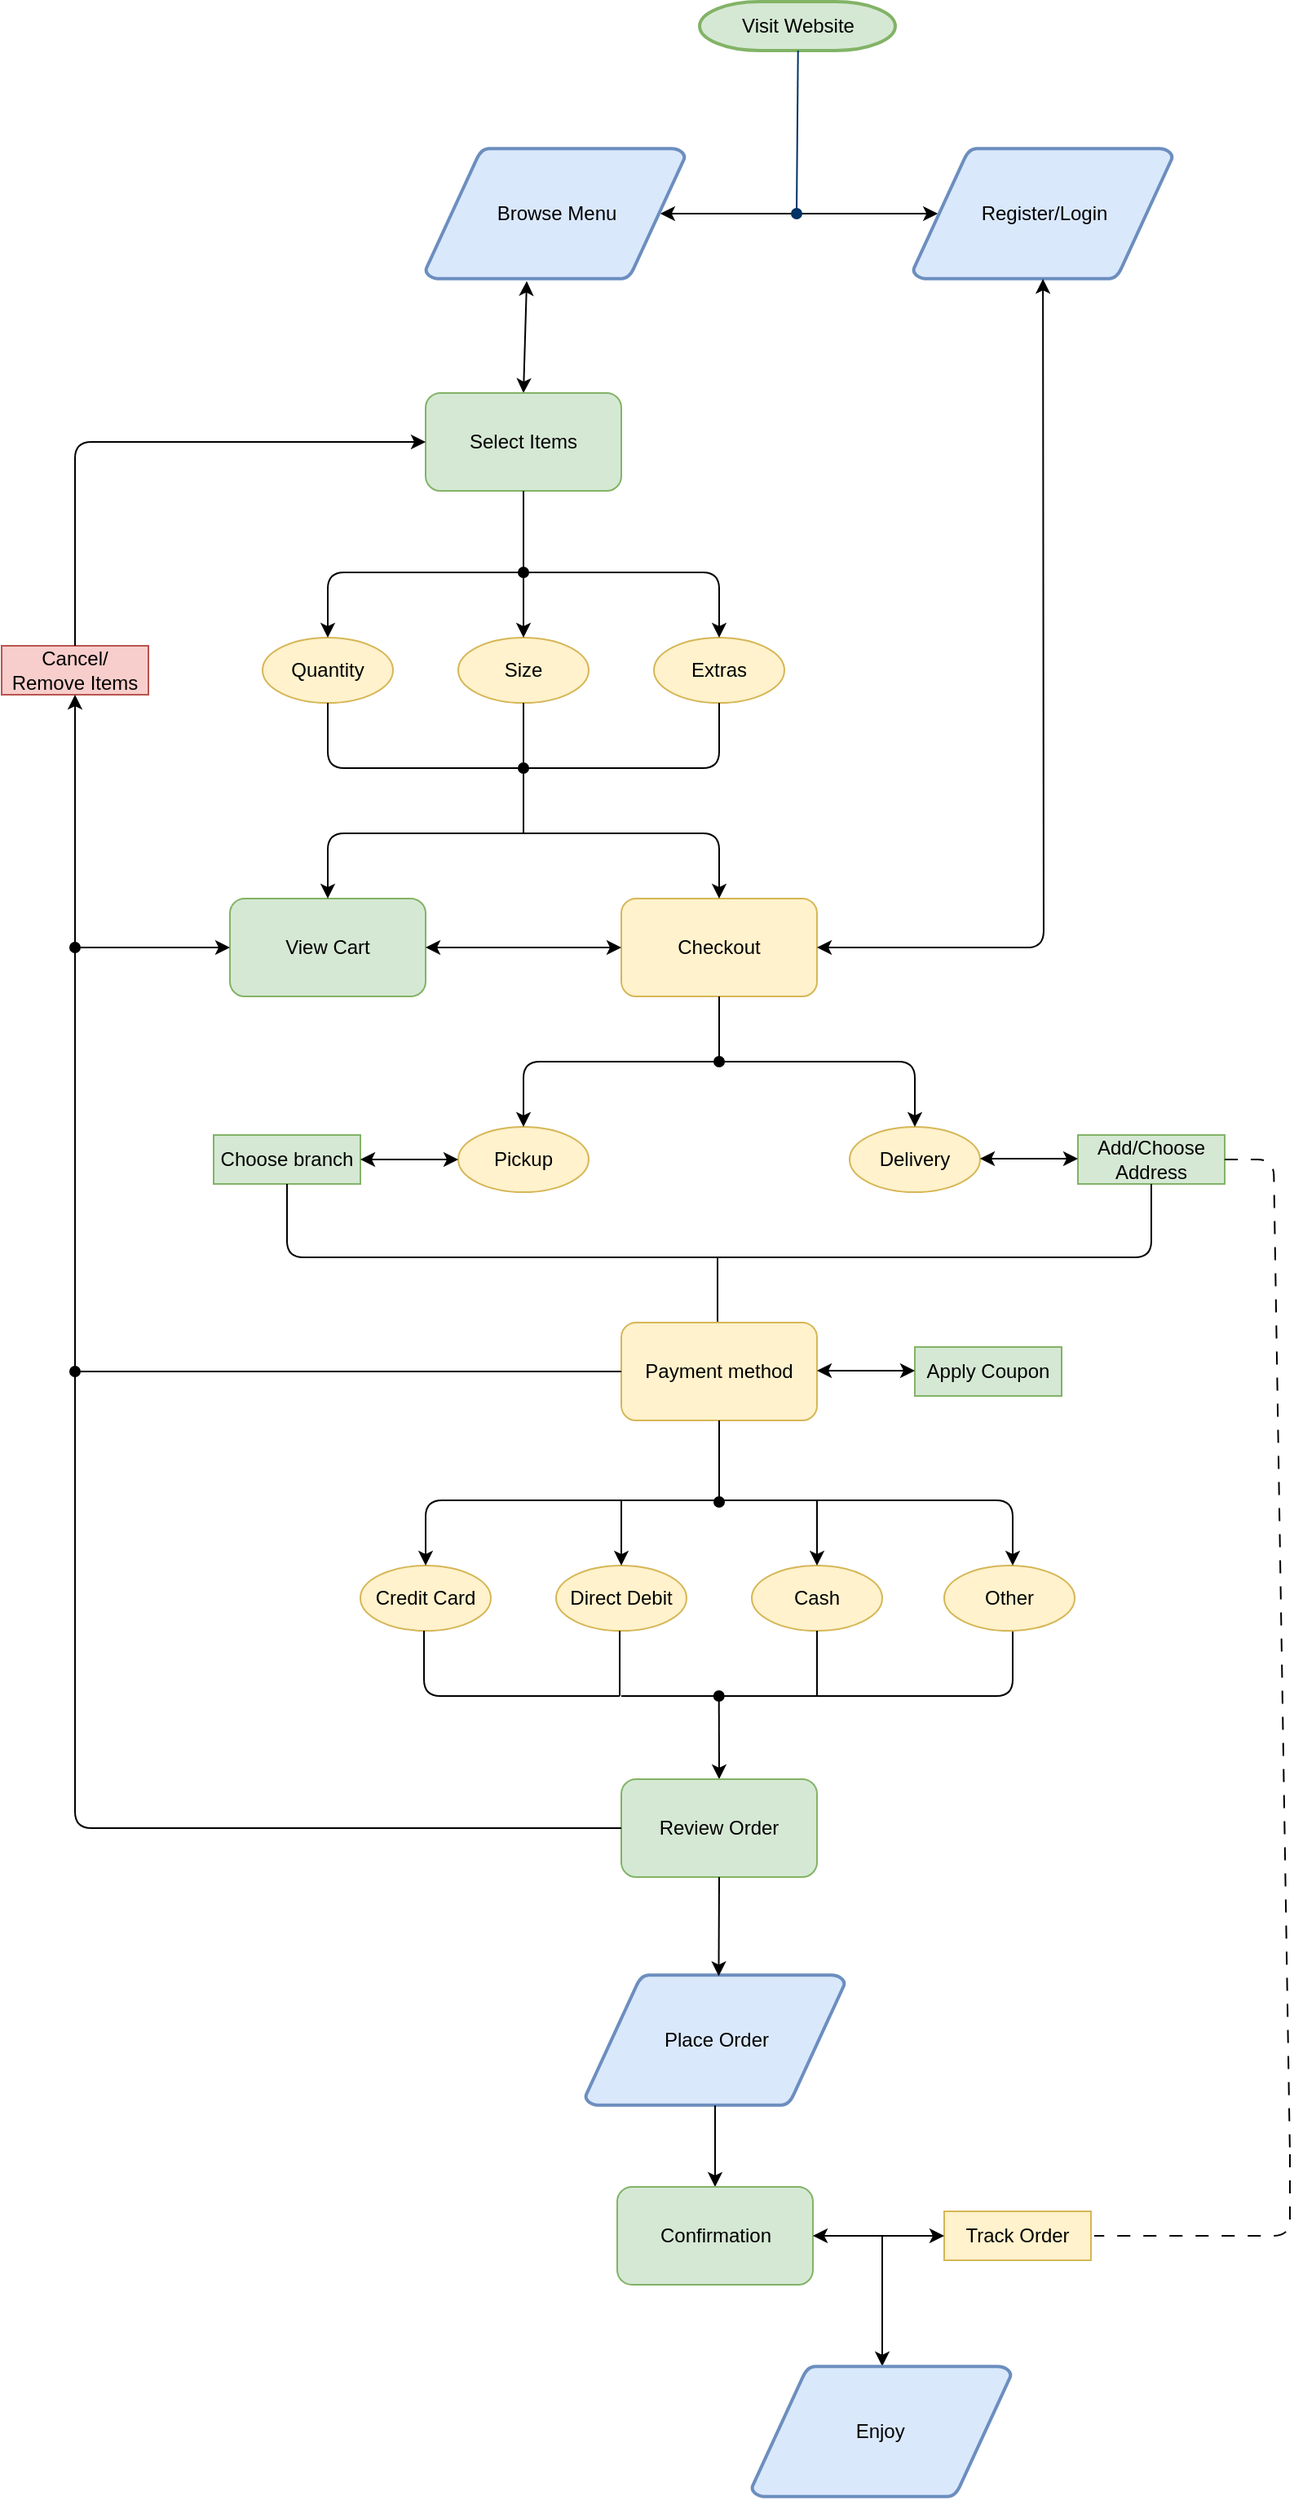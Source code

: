 <mxfile version="21.6.8" type="device">
  <diagram id="6a731a19-8d31-9384-78a2-239565b7b9f0" name="Page-1">
    <mxGraphModel dx="3448" dy="1970" grid="1" gridSize="10" guides="1" tooltips="1" connect="1" arrows="1" fold="1" page="1" pageScale="1" pageWidth="827" pageHeight="1169" background="none" math="0" shadow="0">
      <root>
        <mxCell id="0" />
        <mxCell id="1" parent="0" />
        <mxCell id="2" value="Visit Website" style="shape=mxgraph.flowchart.terminator;strokeWidth=2;gradientDirection=north;fontStyle=0;html=1;fillColor=#d5e8d4;strokeColor=#82b366;" parent="1" vertex="1">
          <mxGeometry x="842" y="310" width="120" height="30" as="geometry" />
        </mxCell>
        <mxCell id="YWEB4TC0dyfbt949Oh_O-57" style="edgeStyle=orthogonalEdgeStyle;rounded=0;orthogonalLoop=1;jettySize=auto;html=1;exitX=0.095;exitY=0.5;exitDx=0;exitDy=0;exitPerimeter=0;entryX=0.905;entryY=0.5;entryDx=0;entryDy=0;entryPerimeter=0;startArrow=classic;startFill=1;" edge="1" parent="1" source="5" target="3">
          <mxGeometry relative="1" as="geometry">
            <Array as="points">
              <mxPoint x="902" y="440" />
              <mxPoint x="902" y="440" />
            </Array>
          </mxGeometry>
        </mxCell>
        <mxCell id="5" value="Register/Login" style="shape=mxgraph.flowchart.data;strokeWidth=2;gradientDirection=north;fontStyle=0;html=1;fillColor=#dae8fc;strokeColor=#6c8ebf;" parent="1" vertex="1">
          <mxGeometry x="973" y="400" width="159" height="80" as="geometry" />
        </mxCell>
        <mxCell id="7" style="fontStyle=1;strokeColor=#003366;strokeWidth=1;html=1;endArrow=oval;endFill=1;" parent="1" edge="1">
          <mxGeometry relative="1" as="geometry">
            <mxPoint x="902.37" y="340" as="sourcePoint" />
            <mxPoint x="901.5" y="440" as="targetPoint" />
          </mxGeometry>
        </mxCell>
        <mxCell id="3" value="Browse Menu" style="shape=mxgraph.flowchart.data;strokeWidth=2;gradientDirection=north;fontStyle=0;html=1;fillColor=#dae8fc;strokeColor=#6c8ebf;" parent="1" vertex="1">
          <mxGeometry x="674" y="400" width="159" height="80" as="geometry" />
        </mxCell>
        <mxCell id="YWEB4TC0dyfbt949Oh_O-58" value="" style="endArrow=classic;startArrow=classic;html=1;rounded=0;entryX=0.39;entryY=1.017;entryDx=0;entryDy=0;entryPerimeter=0;" edge="1" parent="1" target="3">
          <mxGeometry width="50" height="50" relative="1" as="geometry">
            <mxPoint x="734" y="550" as="sourcePoint" />
            <mxPoint x="914" y="550" as="targetPoint" />
            <Array as="points" />
          </mxGeometry>
        </mxCell>
        <mxCell id="YWEB4TC0dyfbt949Oh_O-59" value="Select Items" style="rounded=1;whiteSpace=wrap;html=1;fillColor=#d5e8d4;strokeColor=#82b366;" vertex="1" parent="1">
          <mxGeometry x="674" y="550" width="120" height="60" as="geometry" />
        </mxCell>
        <mxCell id="YWEB4TC0dyfbt949Oh_O-60" value="" style="endArrow=none;html=1;rounded=0;entryX=0.5;entryY=1;entryDx=0;entryDy=0;endFill=0;startArrow=oval;startFill=1;" edge="1" parent="1" target="YWEB4TC0dyfbt949Oh_O-59">
          <mxGeometry width="50" height="50" relative="1" as="geometry">
            <mxPoint x="734" y="660" as="sourcePoint" />
            <mxPoint x="914" y="620" as="targetPoint" />
          </mxGeometry>
        </mxCell>
        <mxCell id="YWEB4TC0dyfbt949Oh_O-61" value="Quantity" style="ellipse;whiteSpace=wrap;html=1;fillColor=#fff2cc;strokeColor=#d6b656;" vertex="1" parent="1">
          <mxGeometry x="574" y="700" width="80" height="40" as="geometry" />
        </mxCell>
        <mxCell id="YWEB4TC0dyfbt949Oh_O-62" value="Size" style="ellipse;whiteSpace=wrap;html=1;fillColor=#fff2cc;strokeColor=#d6b656;" vertex="1" parent="1">
          <mxGeometry x="694" y="700" width="80" height="40" as="geometry" />
        </mxCell>
        <mxCell id="YWEB4TC0dyfbt949Oh_O-63" value="Extras" style="ellipse;whiteSpace=wrap;html=1;fillColor=#fff2cc;strokeColor=#d6b656;" vertex="1" parent="1">
          <mxGeometry x="814" y="700" width="80" height="40" as="geometry" />
        </mxCell>
        <mxCell id="YWEB4TC0dyfbt949Oh_O-64" value="" style="endArrow=classic;html=1;rounded=1;entryX=0.5;entryY=0;entryDx=0;entryDy=0;" edge="1" parent="1" target="YWEB4TC0dyfbt949Oh_O-63">
          <mxGeometry width="50" height="50" relative="1" as="geometry">
            <mxPoint x="734" y="660" as="sourcePoint" />
            <mxPoint x="914" y="620" as="targetPoint" />
            <Array as="points">
              <mxPoint x="854" y="660" />
            </Array>
          </mxGeometry>
        </mxCell>
        <mxCell id="YWEB4TC0dyfbt949Oh_O-65" value="" style="endArrow=classic;html=1;rounded=1;entryX=0.5;entryY=0;entryDx=0;entryDy=0;" edge="1" parent="1" target="YWEB4TC0dyfbt949Oh_O-61">
          <mxGeometry width="50" height="50" relative="1" as="geometry">
            <mxPoint x="734" y="660" as="sourcePoint" />
            <mxPoint x="914" y="620" as="targetPoint" />
            <Array as="points">
              <mxPoint x="614" y="660" />
            </Array>
          </mxGeometry>
        </mxCell>
        <mxCell id="YWEB4TC0dyfbt949Oh_O-66" value="" style="endArrow=classic;html=1;rounded=0;entryX=0.5;entryY=0;entryDx=0;entryDy=0;" edge="1" parent="1" target="YWEB4TC0dyfbt949Oh_O-62">
          <mxGeometry width="50" height="50" relative="1" as="geometry">
            <mxPoint x="734" y="660" as="sourcePoint" />
            <mxPoint x="914" y="620" as="targetPoint" />
          </mxGeometry>
        </mxCell>
        <mxCell id="YWEB4TC0dyfbt949Oh_O-68" value="" style="endArrow=none;html=1;rounded=1;exitX=0.5;exitY=1;exitDx=0;exitDy=0;endFill=0;" edge="1" parent="1" source="YWEB4TC0dyfbt949Oh_O-61">
          <mxGeometry width="50" height="50" relative="1" as="geometry">
            <mxPoint x="864" y="810" as="sourcePoint" />
            <mxPoint x="734" y="780" as="targetPoint" />
            <Array as="points">
              <mxPoint x="614" y="780" />
            </Array>
          </mxGeometry>
        </mxCell>
        <mxCell id="YWEB4TC0dyfbt949Oh_O-69" value="" style="endArrow=none;html=1;rounded=0;entryX=0.5;entryY=1;entryDx=0;entryDy=0;startArrow=oval;startFill=1;" edge="1" parent="1" target="YWEB4TC0dyfbt949Oh_O-62">
          <mxGeometry width="50" height="50" relative="1" as="geometry">
            <mxPoint x="734" y="780" as="sourcePoint" />
            <mxPoint x="914" y="760" as="targetPoint" />
          </mxGeometry>
        </mxCell>
        <mxCell id="YWEB4TC0dyfbt949Oh_O-70" value="" style="endArrow=none;html=1;rounded=1;entryX=0.5;entryY=1;entryDx=0;entryDy=0;" edge="1" parent="1" target="YWEB4TC0dyfbt949Oh_O-63">
          <mxGeometry width="50" height="50" relative="1" as="geometry">
            <mxPoint x="734" y="780" as="sourcePoint" />
            <mxPoint x="914" y="760" as="targetPoint" />
            <Array as="points">
              <mxPoint x="854" y="780" />
            </Array>
          </mxGeometry>
        </mxCell>
        <mxCell id="YWEB4TC0dyfbt949Oh_O-71" value="" style="endArrow=none;html=1;rounded=0;endFill=0;" edge="1" parent="1">
          <mxGeometry width="50" height="50" relative="1" as="geometry">
            <mxPoint x="734" y="780" as="sourcePoint" />
            <mxPoint x="734" y="820" as="targetPoint" />
          </mxGeometry>
        </mxCell>
        <mxCell id="YWEB4TC0dyfbt949Oh_O-72" value="View Cart" style="rounded=1;whiteSpace=wrap;html=1;fillColor=#d5e8d4;strokeColor=#82b366;" vertex="1" parent="1">
          <mxGeometry x="554" y="860" width="120" height="60" as="geometry" />
        </mxCell>
        <mxCell id="YWEB4TC0dyfbt949Oh_O-73" value="Checkout" style="rounded=1;whiteSpace=wrap;html=1;fillColor=#fff2cc;strokeColor=#d6b656;" vertex="1" parent="1">
          <mxGeometry x="794" y="860" width="120" height="60" as="geometry" />
        </mxCell>
        <mxCell id="YWEB4TC0dyfbt949Oh_O-74" value="" style="endArrow=classic;html=1;rounded=1;entryX=0.5;entryY=0;entryDx=0;entryDy=0;" edge="1" parent="1" target="YWEB4TC0dyfbt949Oh_O-72">
          <mxGeometry width="50" height="50" relative="1" as="geometry">
            <mxPoint x="734" y="820" as="sourcePoint" />
            <mxPoint x="914" y="710" as="targetPoint" />
            <Array as="points">
              <mxPoint x="614" y="820" />
            </Array>
          </mxGeometry>
        </mxCell>
        <mxCell id="YWEB4TC0dyfbt949Oh_O-75" value="" style="endArrow=classic;html=1;rounded=1;entryX=0.5;entryY=0;entryDx=0;entryDy=0;" edge="1" parent="1" target="YWEB4TC0dyfbt949Oh_O-73">
          <mxGeometry width="50" height="50" relative="1" as="geometry">
            <mxPoint x="734" y="820" as="sourcePoint" />
            <mxPoint x="914" y="710" as="targetPoint" />
            <Array as="points">
              <mxPoint x="854" y="820" />
            </Array>
          </mxGeometry>
        </mxCell>
        <mxCell id="YWEB4TC0dyfbt949Oh_O-76" value="" style="endArrow=classic;startArrow=classic;html=1;rounded=0;exitX=1;exitY=0.5;exitDx=0;exitDy=0;entryX=0;entryY=0.5;entryDx=0;entryDy=0;" edge="1" parent="1" source="YWEB4TC0dyfbt949Oh_O-72" target="YWEB4TC0dyfbt949Oh_O-73">
          <mxGeometry width="50" height="50" relative="1" as="geometry">
            <mxPoint x="864" y="900" as="sourcePoint" />
            <mxPoint x="914" y="850" as="targetPoint" />
          </mxGeometry>
        </mxCell>
        <mxCell id="YWEB4TC0dyfbt949Oh_O-77" value="" style="endArrow=classic;startArrow=classic;html=1;rounded=1;exitX=1;exitY=0.5;exitDx=0;exitDy=0;" edge="1" parent="1" source="YWEB4TC0dyfbt949Oh_O-73" target="5">
          <mxGeometry width="50" height="50" relative="1" as="geometry">
            <mxPoint x="864" y="900" as="sourcePoint" />
            <mxPoint x="914" y="850" as="targetPoint" />
            <Array as="points">
              <mxPoint x="1053" y="890" />
            </Array>
          </mxGeometry>
        </mxCell>
        <mxCell id="YWEB4TC0dyfbt949Oh_O-78" value="Cancel/&lt;br&gt;Remove Items" style="rounded=0;whiteSpace=wrap;html=1;fillColor=#f8cecc;strokeColor=#b85450;" vertex="1" parent="1">
          <mxGeometry x="414" y="705" width="90" height="30" as="geometry" />
        </mxCell>
        <mxCell id="YWEB4TC0dyfbt949Oh_O-79" value="" style="endArrow=classic;html=1;rounded=0;exitX=0;exitY=0.5;exitDx=0;exitDy=0;entryX=0.5;entryY=1;entryDx=0;entryDy=0;startArrow=classic;startFill=1;" edge="1" parent="1" source="YWEB4TC0dyfbt949Oh_O-72" target="YWEB4TC0dyfbt949Oh_O-78">
          <mxGeometry width="50" height="50" relative="1" as="geometry">
            <mxPoint x="604" y="760" as="sourcePoint" />
            <mxPoint x="654" y="710" as="targetPoint" />
            <Array as="points">
              <mxPoint x="459" y="890" />
            </Array>
          </mxGeometry>
        </mxCell>
        <mxCell id="YWEB4TC0dyfbt949Oh_O-80" value="" style="endArrow=classic;html=1;rounded=1;exitX=0.5;exitY=0;exitDx=0;exitDy=0;entryX=0;entryY=0.5;entryDx=0;entryDy=0;" edge="1" parent="1" source="YWEB4TC0dyfbt949Oh_O-78" target="YWEB4TC0dyfbt949Oh_O-59">
          <mxGeometry width="50" height="50" relative="1" as="geometry">
            <mxPoint x="604" y="760" as="sourcePoint" />
            <mxPoint x="654" y="710" as="targetPoint" />
            <Array as="points">
              <mxPoint x="459" y="580" />
            </Array>
          </mxGeometry>
        </mxCell>
        <mxCell id="YWEB4TC0dyfbt949Oh_O-83" value="Pickup" style="ellipse;whiteSpace=wrap;html=1;fillColor=#fff2cc;strokeColor=#d6b656;" vertex="1" parent="1">
          <mxGeometry x="694" y="1000" width="80" height="40" as="geometry" />
        </mxCell>
        <mxCell id="YWEB4TC0dyfbt949Oh_O-85" value="Delivery" style="ellipse;whiteSpace=wrap;html=1;fillColor=#fff2cc;strokeColor=#d6b656;" vertex="1" parent="1">
          <mxGeometry x="934" y="1000" width="80" height="40" as="geometry" />
        </mxCell>
        <mxCell id="YWEB4TC0dyfbt949Oh_O-86" value="" style="endArrow=classic;html=1;rounded=1;entryX=0.5;entryY=0;entryDx=0;entryDy=0;" edge="1" parent="1" target="YWEB4TC0dyfbt949Oh_O-85">
          <mxGeometry width="50" height="50" relative="1" as="geometry">
            <mxPoint x="854" y="960" as="sourcePoint" />
            <mxPoint x="1034" y="920" as="targetPoint" />
            <Array as="points">
              <mxPoint x="974" y="960" />
            </Array>
          </mxGeometry>
        </mxCell>
        <mxCell id="YWEB4TC0dyfbt949Oh_O-87" value="" style="endArrow=classic;html=1;rounded=1;entryX=0.5;entryY=0;entryDx=0;entryDy=0;" edge="1" parent="1" target="YWEB4TC0dyfbt949Oh_O-83">
          <mxGeometry width="50" height="50" relative="1" as="geometry">
            <mxPoint x="854" y="960" as="sourcePoint" />
            <mxPoint x="1034" y="920" as="targetPoint" />
            <Array as="points">
              <mxPoint x="734" y="960" />
            </Array>
          </mxGeometry>
        </mxCell>
        <mxCell id="YWEB4TC0dyfbt949Oh_O-89" value="" style="endArrow=oval;html=1;rounded=0;exitX=0.5;exitY=1;exitDx=0;exitDy=0;endFill=1;" edge="1" parent="1" source="YWEB4TC0dyfbt949Oh_O-73">
          <mxGeometry width="50" height="50" relative="1" as="geometry">
            <mxPoint x="604" y="880" as="sourcePoint" />
            <mxPoint x="854" y="960" as="targetPoint" />
          </mxGeometry>
        </mxCell>
        <mxCell id="YWEB4TC0dyfbt949Oh_O-91" value="Choose branch" style="rounded=0;whiteSpace=wrap;html=1;fillColor=#d5e8d4;strokeColor=#82b366;" vertex="1" parent="1">
          <mxGeometry x="544" y="1005" width="90" height="30" as="geometry" />
        </mxCell>
        <mxCell id="YWEB4TC0dyfbt949Oh_O-92" value="Add/Choose Address" style="rounded=0;whiteSpace=wrap;html=1;fillColor=#d5e8d4;strokeColor=#82b366;" vertex="1" parent="1">
          <mxGeometry x="1074" y="1005" width="90" height="30" as="geometry" />
        </mxCell>
        <mxCell id="YWEB4TC0dyfbt949Oh_O-93" value="" style="endArrow=classic;startArrow=classic;html=1;rounded=0;exitX=1;exitY=0.5;exitDx=0;exitDy=0;entryX=0;entryY=0.5;entryDx=0;entryDy=0;" edge="1" parent="1" source="YWEB4TC0dyfbt949Oh_O-91" target="YWEB4TC0dyfbt949Oh_O-83">
          <mxGeometry width="50" height="50" relative="1" as="geometry">
            <mxPoint x="694" y="860" as="sourcePoint" />
            <mxPoint x="744" y="810" as="targetPoint" />
          </mxGeometry>
        </mxCell>
        <mxCell id="YWEB4TC0dyfbt949Oh_O-94" value="" style="endArrow=classic;startArrow=classic;html=1;rounded=0;exitX=1;exitY=0.5;exitDx=0;exitDy=0;entryX=0;entryY=0.5;entryDx=0;entryDy=0;" edge="1" parent="1">
          <mxGeometry width="50" height="50" relative="1" as="geometry">
            <mxPoint x="1014" y="1019.5" as="sourcePoint" />
            <mxPoint x="1074" y="1019.5" as="targetPoint" />
          </mxGeometry>
        </mxCell>
        <mxCell id="YWEB4TC0dyfbt949Oh_O-95" value="" style="endArrow=none;html=1;rounded=1;exitX=0.5;exitY=1;exitDx=0;exitDy=0;endFill=0;" edge="1" parent="1" source="YWEB4TC0dyfbt949Oh_O-91">
          <mxGeometry width="50" height="50" relative="1" as="geometry">
            <mxPoint x="733" y="1040" as="sourcePoint" />
            <mxPoint x="853" y="1080" as="targetPoint" />
            <Array as="points">
              <mxPoint x="589" y="1080" />
            </Array>
          </mxGeometry>
        </mxCell>
        <mxCell id="YWEB4TC0dyfbt949Oh_O-96" value="" style="endArrow=none;html=1;rounded=1;entryX=0.5;entryY=1;entryDx=0;entryDy=0;" edge="1" parent="1" target="YWEB4TC0dyfbt949Oh_O-92">
          <mxGeometry width="50" height="50" relative="1" as="geometry">
            <mxPoint x="853" y="1080" as="sourcePoint" />
            <mxPoint x="973" y="1040" as="targetPoint" />
            <Array as="points">
              <mxPoint x="1119" y="1080" />
            </Array>
          </mxGeometry>
        </mxCell>
        <mxCell id="YWEB4TC0dyfbt949Oh_O-97" value="" style="endArrow=none;html=1;rounded=0;endFill=0;" edge="1" parent="1">
          <mxGeometry width="50" height="50" relative="1" as="geometry">
            <mxPoint x="853" y="1080" as="sourcePoint" />
            <mxPoint x="853" y="1120" as="targetPoint" />
          </mxGeometry>
        </mxCell>
        <mxCell id="YWEB4TC0dyfbt949Oh_O-98" value="Payment method" style="rounded=1;whiteSpace=wrap;html=1;fillColor=#fff2cc;strokeColor=#d6b656;" vertex="1" parent="1">
          <mxGeometry x="794" y="1120" width="120" height="60" as="geometry" />
        </mxCell>
        <mxCell id="YWEB4TC0dyfbt949Oh_O-99" value="Apply Coupon" style="rounded=0;whiteSpace=wrap;html=1;fillColor=#d5e8d4;strokeColor=#82b366;" vertex="1" parent="1">
          <mxGeometry x="974" y="1135" width="90" height="30" as="geometry" />
        </mxCell>
        <mxCell id="YWEB4TC0dyfbt949Oh_O-100" value="" style="endArrow=classic;startArrow=classic;html=1;rounded=0;exitX=1;exitY=0.5;exitDx=0;exitDy=0;entryX=0;entryY=0.5;entryDx=0;entryDy=0;" edge="1" parent="1">
          <mxGeometry width="50" height="50" relative="1" as="geometry">
            <mxPoint x="914" y="1149.5" as="sourcePoint" />
            <mxPoint x="974" y="1149.5" as="targetPoint" />
          </mxGeometry>
        </mxCell>
        <mxCell id="YWEB4TC0dyfbt949Oh_O-101" value="" style="endArrow=none;html=1;rounded=0;entryX=0.5;entryY=1;entryDx=0;entryDy=0;endFill=0;startArrow=oval;startFill=1;" edge="1" parent="1">
          <mxGeometry width="50" height="50" relative="1" as="geometry">
            <mxPoint x="854" y="1230" as="sourcePoint" />
            <mxPoint x="854" y="1180" as="targetPoint" />
          </mxGeometry>
        </mxCell>
        <mxCell id="YWEB4TC0dyfbt949Oh_O-102" value="Credit Card" style="ellipse;whiteSpace=wrap;html=1;fillColor=#fff2cc;strokeColor=#d6b656;" vertex="1" parent="1">
          <mxGeometry x="634" y="1269" width="80" height="40" as="geometry" />
        </mxCell>
        <mxCell id="YWEB4TC0dyfbt949Oh_O-103" value="Direct Debit" style="ellipse;whiteSpace=wrap;html=1;fillColor=#fff2cc;strokeColor=#d6b656;" vertex="1" parent="1">
          <mxGeometry x="754" y="1269" width="80" height="40" as="geometry" />
        </mxCell>
        <mxCell id="YWEB4TC0dyfbt949Oh_O-104" value="Cash" style="ellipse;whiteSpace=wrap;html=1;fillColor=#fff2cc;strokeColor=#d6b656;" vertex="1" parent="1">
          <mxGeometry x="874" y="1269" width="80" height="40" as="geometry" />
        </mxCell>
        <mxCell id="YWEB4TC0dyfbt949Oh_O-105" value="" style="endArrow=classic;html=1;rounded=0;entryX=0.5;entryY=0;entryDx=0;entryDy=0;" edge="1" parent="1" target="YWEB4TC0dyfbt949Oh_O-104">
          <mxGeometry width="50" height="50" relative="1" as="geometry">
            <mxPoint x="794" y="1229" as="sourcePoint" />
            <mxPoint x="974" y="1189" as="targetPoint" />
            <Array as="points">
              <mxPoint x="914" y="1229" />
            </Array>
          </mxGeometry>
        </mxCell>
        <mxCell id="YWEB4TC0dyfbt949Oh_O-106" value="" style="endArrow=classic;html=1;rounded=1;entryX=0.5;entryY=0;entryDx=0;entryDy=0;" edge="1" parent="1" target="YWEB4TC0dyfbt949Oh_O-102">
          <mxGeometry width="50" height="50" relative="1" as="geometry">
            <mxPoint x="794" y="1229" as="sourcePoint" />
            <mxPoint x="974" y="1189" as="targetPoint" />
            <Array as="points">
              <mxPoint x="674" y="1229" />
            </Array>
          </mxGeometry>
        </mxCell>
        <mxCell id="YWEB4TC0dyfbt949Oh_O-107" value="" style="endArrow=classic;html=1;rounded=0;entryX=0.5;entryY=0;entryDx=0;entryDy=0;" edge="1" parent="1" target="YWEB4TC0dyfbt949Oh_O-103">
          <mxGeometry width="50" height="50" relative="1" as="geometry">
            <mxPoint x="794" y="1229" as="sourcePoint" />
            <mxPoint x="974" y="1189" as="targetPoint" />
          </mxGeometry>
        </mxCell>
        <mxCell id="YWEB4TC0dyfbt949Oh_O-108" value="" style="endArrow=none;html=1;rounded=1;exitX=0.5;exitY=1;exitDx=0;exitDy=0;endFill=0;" edge="1" parent="1">
          <mxGeometry width="50" height="50" relative="1" as="geometry">
            <mxPoint x="673" y="1309" as="sourcePoint" />
            <mxPoint x="793" y="1349" as="targetPoint" />
            <Array as="points">
              <mxPoint x="673" y="1349" />
            </Array>
          </mxGeometry>
        </mxCell>
        <mxCell id="YWEB4TC0dyfbt949Oh_O-109" value="" style="endArrow=none;html=1;rounded=0;entryX=0.5;entryY=1;entryDx=0;entryDy=0;startArrow=none;startFill=0;" edge="1" parent="1">
          <mxGeometry width="50" height="50" relative="1" as="geometry">
            <mxPoint x="793" y="1349" as="sourcePoint" />
            <mxPoint x="793" y="1309" as="targetPoint" />
          </mxGeometry>
        </mxCell>
        <mxCell id="YWEB4TC0dyfbt949Oh_O-110" value="" style="endArrow=none;html=1;rounded=1;entryX=0.5;entryY=1;entryDx=0;entryDy=0;" edge="1" parent="1">
          <mxGeometry width="50" height="50" relative="1" as="geometry">
            <mxPoint x="914" y="1349" as="sourcePoint" />
            <mxPoint x="1034" y="1309" as="targetPoint" />
            <Array as="points">
              <mxPoint x="1034" y="1349" />
            </Array>
          </mxGeometry>
        </mxCell>
        <mxCell id="YWEB4TC0dyfbt949Oh_O-111" value="" style="endArrow=classic;html=1;rounded=0;endFill=1;startArrow=oval;startFill=1;entryX=0.5;entryY=0;entryDx=0;entryDy=0;" edge="1" parent="1" target="YWEB4TC0dyfbt949Oh_O-118">
          <mxGeometry width="50" height="50" relative="1" as="geometry">
            <mxPoint x="853.86" y="1349" as="sourcePoint" />
            <mxPoint x="853.86" y="1389" as="targetPoint" />
          </mxGeometry>
        </mxCell>
        <mxCell id="YWEB4TC0dyfbt949Oh_O-112" value="Other" style="ellipse;whiteSpace=wrap;html=1;fillColor=#fff2cc;strokeColor=#d6b656;" vertex="1" parent="1">
          <mxGeometry x="992" y="1269" width="80" height="40" as="geometry" />
        </mxCell>
        <mxCell id="YWEB4TC0dyfbt949Oh_O-114" value="" style="endArrow=classic;html=1;rounded=1;entryX=0.5;entryY=0;entryDx=0;entryDy=0;" edge="1" parent="1">
          <mxGeometry width="50" height="50" relative="1" as="geometry">
            <mxPoint x="914" y="1229" as="sourcePoint" />
            <mxPoint x="1034" y="1269" as="targetPoint" />
            <Array as="points">
              <mxPoint x="1034" y="1229" />
            </Array>
          </mxGeometry>
        </mxCell>
        <mxCell id="YWEB4TC0dyfbt949Oh_O-117" value="" style="endArrow=none;html=1;rounded=0;entryX=0.5;entryY=1;entryDx=0;entryDy=0;" edge="1" parent="1">
          <mxGeometry width="50" height="50" relative="1" as="geometry">
            <mxPoint x="794" y="1349" as="sourcePoint" />
            <mxPoint x="914" y="1309" as="targetPoint" />
            <Array as="points">
              <mxPoint x="914" y="1349" />
            </Array>
          </mxGeometry>
        </mxCell>
        <mxCell id="YWEB4TC0dyfbt949Oh_O-118" value="Review Order" style="rounded=1;whiteSpace=wrap;html=1;fillColor=#d5e8d4;strokeColor=#82b366;" vertex="1" parent="1">
          <mxGeometry x="794" y="1400" width="120" height="60" as="geometry" />
        </mxCell>
        <mxCell id="YWEB4TC0dyfbt949Oh_O-119" value="" style="endArrow=oval;html=1;rounded=0;exitX=0;exitY=0.5;exitDx=0;exitDy=0;endFill=1;" edge="1" parent="1" source="YWEB4TC0dyfbt949Oh_O-98">
          <mxGeometry width="50" height="50" relative="1" as="geometry">
            <mxPoint x="844" y="1130" as="sourcePoint" />
            <mxPoint x="459" y="890" as="targetPoint" />
            <Array as="points">
              <mxPoint x="459" y="1150" />
            </Array>
          </mxGeometry>
        </mxCell>
        <mxCell id="YWEB4TC0dyfbt949Oh_O-120" value="" style="endArrow=oval;html=1;rounded=1;exitX=0;exitY=0.5;exitDx=0;exitDy=0;endFill=1;" edge="1" parent="1">
          <mxGeometry width="50" height="50" relative="1" as="geometry">
            <mxPoint x="794" y="1430" as="sourcePoint" />
            <mxPoint x="459" y="1150" as="targetPoint" />
            <Array as="points">
              <mxPoint x="459" y="1430" />
            </Array>
          </mxGeometry>
        </mxCell>
        <mxCell id="YWEB4TC0dyfbt949Oh_O-122" value="Place Order" style="shape=mxgraph.flowchart.data;strokeWidth=2;gradientDirection=north;fontStyle=0;html=1;fillColor=#dae8fc;strokeColor=#6c8ebf;" vertex="1" parent="1">
          <mxGeometry x="772" y="1520" width="159" height="80" as="geometry" />
        </mxCell>
        <mxCell id="YWEB4TC0dyfbt949Oh_O-123" value="" style="endArrow=classic;html=1;rounded=0;exitX=0.5;exitY=1;exitDx=0;exitDy=0;entryX=0.514;entryY=0.009;entryDx=0;entryDy=0;entryPerimeter=0;" edge="1" parent="1" source="YWEB4TC0dyfbt949Oh_O-118" target="YWEB4TC0dyfbt949Oh_O-122">
          <mxGeometry width="50" height="50" relative="1" as="geometry">
            <mxPoint x="554" y="1540" as="sourcePoint" />
            <mxPoint x="854" y="1500" as="targetPoint" />
          </mxGeometry>
        </mxCell>
        <mxCell id="YWEB4TC0dyfbt949Oh_O-124" value="" style="endArrow=classic;html=1;rounded=0;exitX=0.5;exitY=1;exitDx=0;exitDy=0;exitPerimeter=0;entryX=0.5;entryY=0;entryDx=0;entryDy=0;" edge="1" parent="1" source="YWEB4TC0dyfbt949Oh_O-122" target="YWEB4TC0dyfbt949Oh_O-125">
          <mxGeometry width="50" height="50" relative="1" as="geometry">
            <mxPoint x="794" y="1630" as="sourcePoint" />
            <mxPoint x="852" y="1640" as="targetPoint" />
          </mxGeometry>
        </mxCell>
        <mxCell id="YWEB4TC0dyfbt949Oh_O-125" value="Confirmation" style="rounded=1;whiteSpace=wrap;html=1;fillColor=#d5e8d4;strokeColor=#82b366;" vertex="1" parent="1">
          <mxGeometry x="791.5" y="1650" width="120" height="60" as="geometry" />
        </mxCell>
        <mxCell id="YWEB4TC0dyfbt949Oh_O-127" value="Track Order" style="rounded=0;whiteSpace=wrap;html=1;fillColor=#fff2cc;strokeColor=#d6b656;" vertex="1" parent="1">
          <mxGeometry x="992" y="1665" width="90" height="30" as="geometry" />
        </mxCell>
        <mxCell id="YWEB4TC0dyfbt949Oh_O-128" value="" style="endArrow=classic;startArrow=classic;html=1;rounded=0;exitX=1;exitY=0.5;exitDx=0;exitDy=0;entryX=0;entryY=0.5;entryDx=0;entryDy=0;" edge="1" parent="1" source="YWEB4TC0dyfbt949Oh_O-125" target="YWEB4TC0dyfbt949Oh_O-127">
          <mxGeometry width="50" height="50" relative="1" as="geometry">
            <mxPoint x="794" y="1560" as="sourcePoint" />
            <mxPoint x="844" y="1510" as="targetPoint" />
          </mxGeometry>
        </mxCell>
        <mxCell id="YWEB4TC0dyfbt949Oh_O-129" value="" style="endArrow=classic;html=1;rounded=0;" edge="1" parent="1">
          <mxGeometry width="50" height="50" relative="1" as="geometry">
            <mxPoint x="954" y="1680" as="sourcePoint" />
            <mxPoint x="954" y="1760" as="targetPoint" />
          </mxGeometry>
        </mxCell>
        <mxCell id="YWEB4TC0dyfbt949Oh_O-130" value="Enjoy&amp;nbsp;" style="shape=mxgraph.flowchart.data;strokeWidth=2;gradientDirection=north;fontStyle=0;html=1;fillColor=#dae8fc;strokeColor=#6c8ebf;" vertex="1" parent="1">
          <mxGeometry x="874" y="1760" width="159" height="80" as="geometry" />
        </mxCell>
        <mxCell id="YWEB4TC0dyfbt949Oh_O-131" value="" style="endArrow=none;html=1;rounded=1;exitX=1;exitY=0.5;exitDx=0;exitDy=0;endFill=0;dashed=1;dashPattern=8 8;" edge="1" parent="1" source="YWEB4TC0dyfbt949Oh_O-92">
          <mxGeometry width="50" height="50" relative="1" as="geometry">
            <mxPoint x="1124.0" y="1140" as="sourcePoint" />
            <mxPoint x="1204" y="1630" as="targetPoint" />
            <Array as="points">
              <mxPoint x="1194" y="1020" />
            </Array>
          </mxGeometry>
        </mxCell>
        <mxCell id="YWEB4TC0dyfbt949Oh_O-132" value="" style="endArrow=none;html=1;rounded=1;dashed=1;dashPattern=8 8;endFill=0;" edge="1" parent="1">
          <mxGeometry width="50" height="50" relative="1" as="geometry">
            <mxPoint x="1204" y="1630" as="sourcePoint" />
            <mxPoint x="1084" y="1680" as="targetPoint" />
            <Array as="points">
              <mxPoint x="1204" y="1680" />
            </Array>
          </mxGeometry>
        </mxCell>
      </root>
    </mxGraphModel>
  </diagram>
</mxfile>
